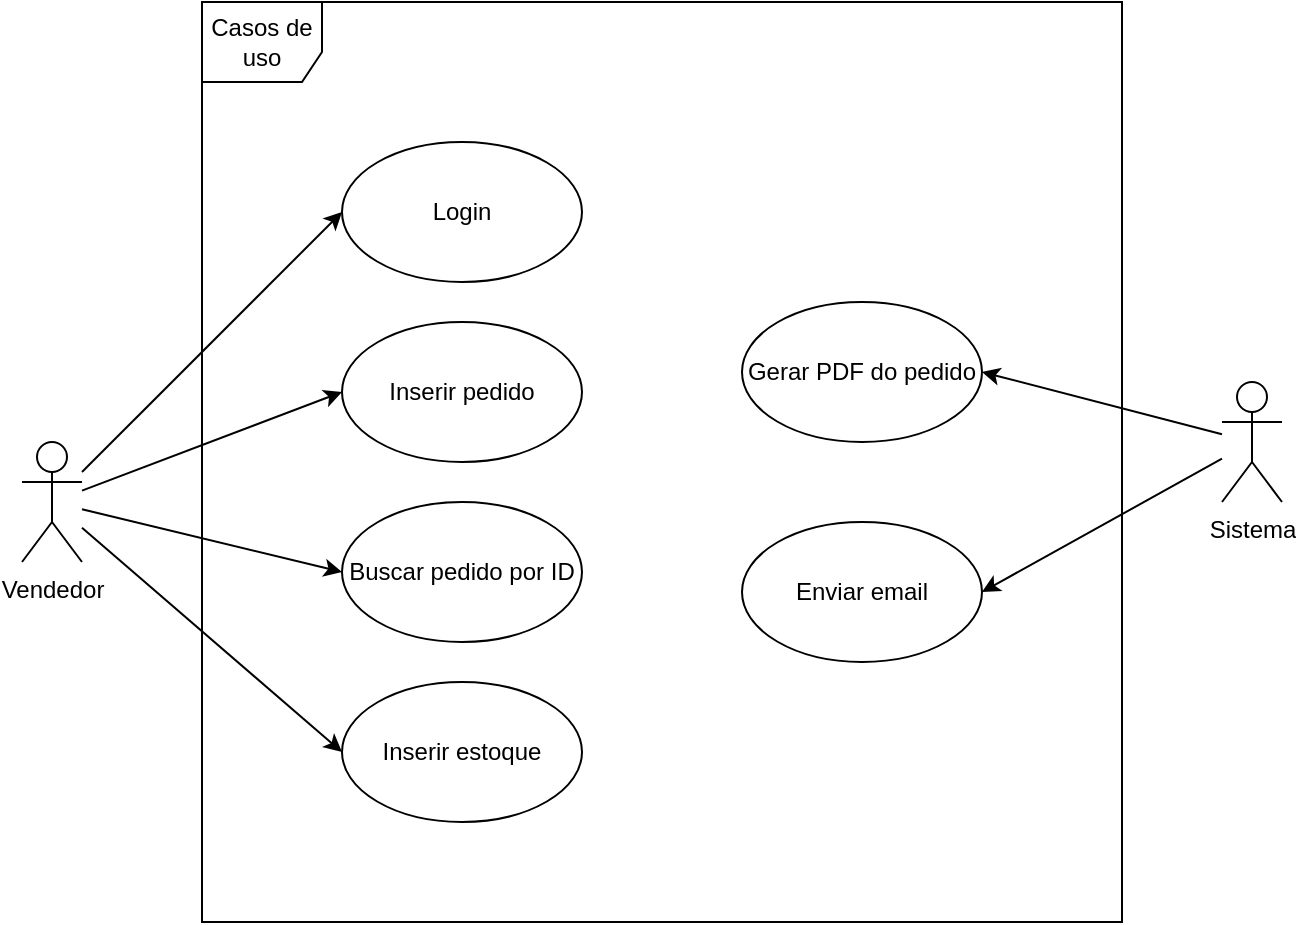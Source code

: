 <mxfile>
    <diagram id="6LZROvsShKoR48BorehO" name="Page-1">
        <mxGraphModel dx="1386" dy="792" grid="1" gridSize="10" guides="1" tooltips="1" connect="1" arrows="1" fold="1" page="1" pageScale="1" pageWidth="827" pageHeight="1169" math="0" shadow="0">
            <root>
                <mxCell id="0"/>
                <mxCell id="1" parent="0"/>
                <mxCell id="2" value="Casos de uso" style="shape=umlFrame;whiteSpace=wrap;html=1;width=60;height=40;" vertex="1" parent="1">
                    <mxGeometry x="130" y="120" width="460" height="460" as="geometry"/>
                </mxCell>
                <mxCell id="3" value="Login" style="ellipse;whiteSpace=wrap;html=1;" vertex="1" parent="1">
                    <mxGeometry x="200" y="190" width="120" height="70" as="geometry"/>
                </mxCell>
                <mxCell id="4" value="Inserir pedido" style="ellipse;whiteSpace=wrap;html=1;" vertex="1" parent="1">
                    <mxGeometry x="200" y="280" width="120" height="70" as="geometry"/>
                </mxCell>
                <mxCell id="5" value="Buscar pedido por ID" style="ellipse;whiteSpace=wrap;html=1;" vertex="1" parent="1">
                    <mxGeometry x="200" y="370" width="120" height="70" as="geometry"/>
                </mxCell>
                <mxCell id="8" value="Inserir estoque" style="ellipse;whiteSpace=wrap;html=1;" vertex="1" parent="1">
                    <mxGeometry x="200" y="460" width="120" height="70" as="geometry"/>
                </mxCell>
                <mxCell id="9" value="Gerar PDF do pedido" style="ellipse;whiteSpace=wrap;html=1;" vertex="1" parent="1">
                    <mxGeometry x="400" y="270" width="120" height="70" as="geometry"/>
                </mxCell>
                <mxCell id="10" value="Enviar email" style="ellipse;whiteSpace=wrap;html=1;" vertex="1" parent="1">
                    <mxGeometry x="400" y="380" width="120" height="70" as="geometry"/>
                </mxCell>
                <mxCell id="14" style="edgeStyle=none;html=1;entryX=1;entryY=0.5;entryDx=0;entryDy=0;" edge="1" parent="1" source="11" target="9">
                    <mxGeometry relative="1" as="geometry"/>
                </mxCell>
                <mxCell id="15" style="edgeStyle=none;html=1;entryX=1;entryY=0.5;entryDx=0;entryDy=0;" edge="1" parent="1" source="11" target="10">
                    <mxGeometry relative="1" as="geometry"/>
                </mxCell>
                <mxCell id="11" value="Sistema" style="shape=umlActor;verticalLabelPosition=bottom;verticalAlign=top;html=1;outlineConnect=0;" vertex="1" parent="1">
                    <mxGeometry x="640" y="310" width="30" height="60" as="geometry"/>
                </mxCell>
                <mxCell id="13" style="edgeStyle=none;html=1;entryX=0;entryY=0.5;entryDx=0;entryDy=0;" edge="1" parent="1" source="12" target="3">
                    <mxGeometry relative="1" as="geometry"/>
                </mxCell>
                <mxCell id="16" style="edgeStyle=none;html=1;entryX=0;entryY=0.5;entryDx=0;entryDy=0;" edge="1" parent="1" source="12" target="4">
                    <mxGeometry relative="1" as="geometry"/>
                </mxCell>
                <mxCell id="17" style="edgeStyle=none;html=1;entryX=0;entryY=0.5;entryDx=0;entryDy=0;" edge="1" parent="1" source="12" target="5">
                    <mxGeometry relative="1" as="geometry"/>
                </mxCell>
                <mxCell id="18" style="edgeStyle=none;html=1;entryX=0;entryY=0.5;entryDx=0;entryDy=0;" edge="1" parent="1" source="12" target="8">
                    <mxGeometry relative="1" as="geometry"/>
                </mxCell>
                <mxCell id="12" value="Vendedor" style="shape=umlActor;verticalLabelPosition=bottom;verticalAlign=top;html=1;outlineConnect=0;" vertex="1" parent="1">
                    <mxGeometry x="40" y="340" width="30" height="60" as="geometry"/>
                </mxCell>
            </root>
        </mxGraphModel>
    </diagram>
</mxfile>